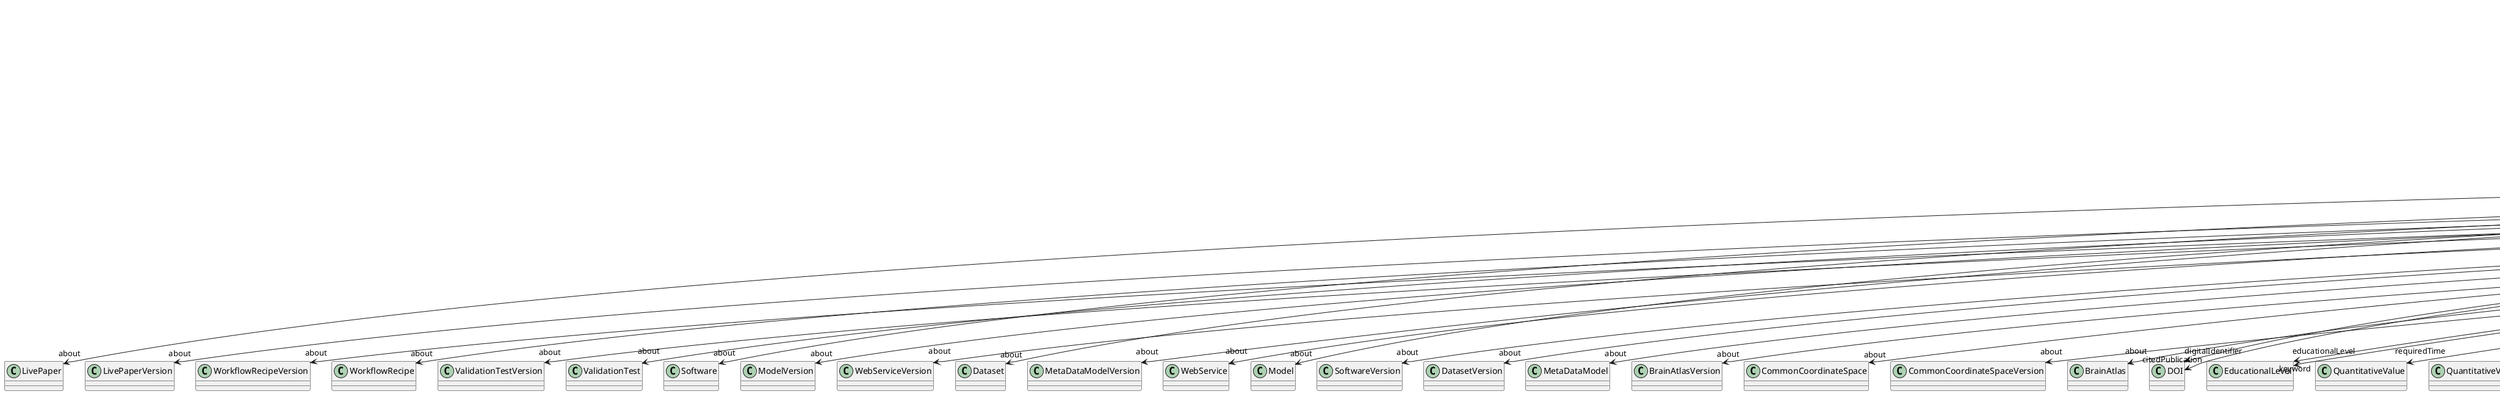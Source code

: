 @startuml
class LearningResource {
+about
+digitalIdentifier
+educationalLevel
+learningOutcome
+order
+prerequisite
+requiredTime
+topic
+type
+abstract
+author
+citedPublication
+copyright
+creationDate
+custodian
+editor
+funding
+IRI
+keyword
+license
+modificationDate
+name
+publicationDate
+publisher
+versionIdentifier

}
LearningResource -d-> "about" LivePaper
LearningResource -d-> "about" LivePaperVersion
LearningResource -d-> "about" WorkflowRecipeVersion
LearningResource -d-> "about" WorkflowRecipe
LearningResource -d-> "about" ValidationTestVersion
LearningResource -d-> "about" ValidationTest
LearningResource -d-> "about" Software
LearningResource -d-> "about" ModelVersion
LearningResource -d-> "about" WebServiceVersion
LearningResource -d-> "about" Dataset
LearningResource -d-> "about" MetaDataModelVersion
LearningResource -d-> "about" WebService
LearningResource -d-> "about" Model
LearningResource -d-> "about" SoftwareVersion
LearningResource -d-> "about" DatasetVersion
LearningResource -d-> "about" MetaDataModel
LearningResource -d-> "about" BrainAtlasVersion
LearningResource -d-> "about" CommonCoordinateSpace
LearningResource -d-> "about" CommonCoordinateSpaceVersion
LearningResource -d-> "about" BrainAtlas
LearningResource -d-> "digitalIdentifier" DOI
LearningResource -d-> "educationalLevel" EducationalLevel
LearningResource -d-> "requiredTime" QuantitativeValue
LearningResource -d-> "requiredTime" QuantitativeValueRange
LearningResource -d-> "type" LearningResourceType
LearningResource -d-> "author" Organization
LearningResource -d-> "author" Person
LearningResource -d-> "author" Consortium
LearningResource -d-> "citedPublication" DOI
LearningResource -d-> "citedPublication" ISBN
LearningResource -d-> "copyright" Copyright
LearningResource -d-> "custodian" Organization
LearningResource -d-> "custodian" Person
LearningResource -d-> "custodian" Consortium
LearningResource -d-> "editor" Person
LearningResource -d-> "funding" Funding
LearningResource -d-> "keyword" TermSuggestion
LearningResource -d-> "keyword" AnalysisTechnique
LearningResource -d-> "keyword" PatchClampVariation
LearningResource -d-> "keyword" SoftwareFeature
LearningResource -d-> "keyword" EthicsAssessment
LearningResource -d-> "keyword" VisualStimulusType
LearningResource -d-> "keyword" Handedness
LearningResource -d-> "keyword" Species
LearningResource -d-> "keyword" BiologicalSex
LearningResource -d-> "keyword" QualitativeOverlap
LearningResource -d-> "keyword" Service
LearningResource -d-> "keyword" SemanticDataType
LearningResource -d-> "keyword" OpticalStimulusType
LearningResource -d-> "keyword" AgeCategory
LearningResource -d-> "keyword" UBERONParcellation
LearningResource -d-> "keyword" FileRepositoryType
LearningResource -d-> "keyword" TissueSampleAttribute
LearningResource -d-> "keyword" TypeOfUncertainty
LearningResource -d-> "keyword" OlfactoryStimulusType
LearningResource -d-> "keyword" OperatingSystem
LearningResource -d-> "keyword" LearningResourceType
LearningResource -d-> "keyword" ModelScope
LearningResource -d-> "keyword" ElectricalStimulusType
LearningResource -d-> "keyword" OperatingDevice
LearningResource -d-> "keyword" CellType
LearningResource -d-> "keyword" Disease
LearningResource -d-> "keyword" FileBundleGrouping
LearningResource -d-> "keyword" AuditoryStimulusType
LearningResource -d-> "keyword" ChemicalMixtureType
LearningResource -d-> "keyword" EducationalLevel
LearningResource -d-> "keyword" AnatomicalPlane
LearningResource -d-> "keyword" SubjectAttribute
LearningResource -d-> "keyword" DataType
LearningResource -d-> "keyword" SubcellularEntity
LearningResource -d-> "keyword" CriteriaQualityType
LearningResource -d-> "keyword" ActionStatusType
LearningResource -d-> "keyword" GeneticStrainType
LearningResource -d-> "keyword" StimulationApproach
LearningResource -d-> "keyword" Colormap
LearningResource -d-> "keyword" MetaDataModelType
LearningResource -d-> "keyword" OrganismSubstance
LearningResource -d-> "keyword" TactileStimulusType
LearningResource -d-> "keyword" OrganismSystem
LearningResource -d-> "keyword" GustatoryStimulusType
LearningResource -d-> "keyword" CranialWindowConstructionType
LearningResource -d-> "keyword" Organ
LearningResource -d-> "keyword" Laterality
LearningResource -d-> "keyword" AnnotationType
LearningResource -d-> "keyword" PreparationType
LearningResource -d-> "keyword" Terminology
LearningResource -d-> "keyword" UnitOfMeasurement
LearningResource -d-> "keyword" ModelAbstractionLevel
LearningResource -d-> "keyword" AnatomicalAxesOrientation
LearningResource -d-> "keyword" ProgrammingLanguage
LearningResource -d-> "keyword" CranialWindowReinforcementType
LearningResource -d-> "keyword" SoftwareApplicationCategory
LearningResource -d-> "keyword" TissueSampleType
LearningResource -d-> "keyword" Technique
LearningResource -d-> "keyword" DifferenceMeasure
LearningResource -d-> "keyword" StimulationTechnique
LearningResource -d-> "keyword" AnatomicalIdentificationType
LearningResource -d-> "keyword" FileUsageRole
LearningResource -d-> "keyword" DiseaseModel
LearningResource -d-> "keyword" MeasuredQuantity
LearningResource -d-> "keyword" ProductAccessibility
LearningResource -d-> "keyword" DeviceType
LearningResource -d-> "keyword" Language
LearningResource -d-> "keyword" BreedingType
LearningResource -d-> "keyword" BiologicalOrder
LearningResource -d-> "keyword" AtlasType
LearningResource -d-> "keyword" MolecularEntity
LearningResource -d-> "keyword" ExperimentalApproach
LearningResource -d-> "keyword" ContributionType
LearningResource -d-> "keyword" SetupType
LearningResource -d-> "keyword" CellCultureType
LearningResource -d-> "keyword" AnnotationCriteriaType
LearningResource -d-> "license" License
LearningResource -d-> "publisher" Organization
LearningResource -d-> "publisher" Person
LearningResource -d-> "publisher" Consortium

@enduml